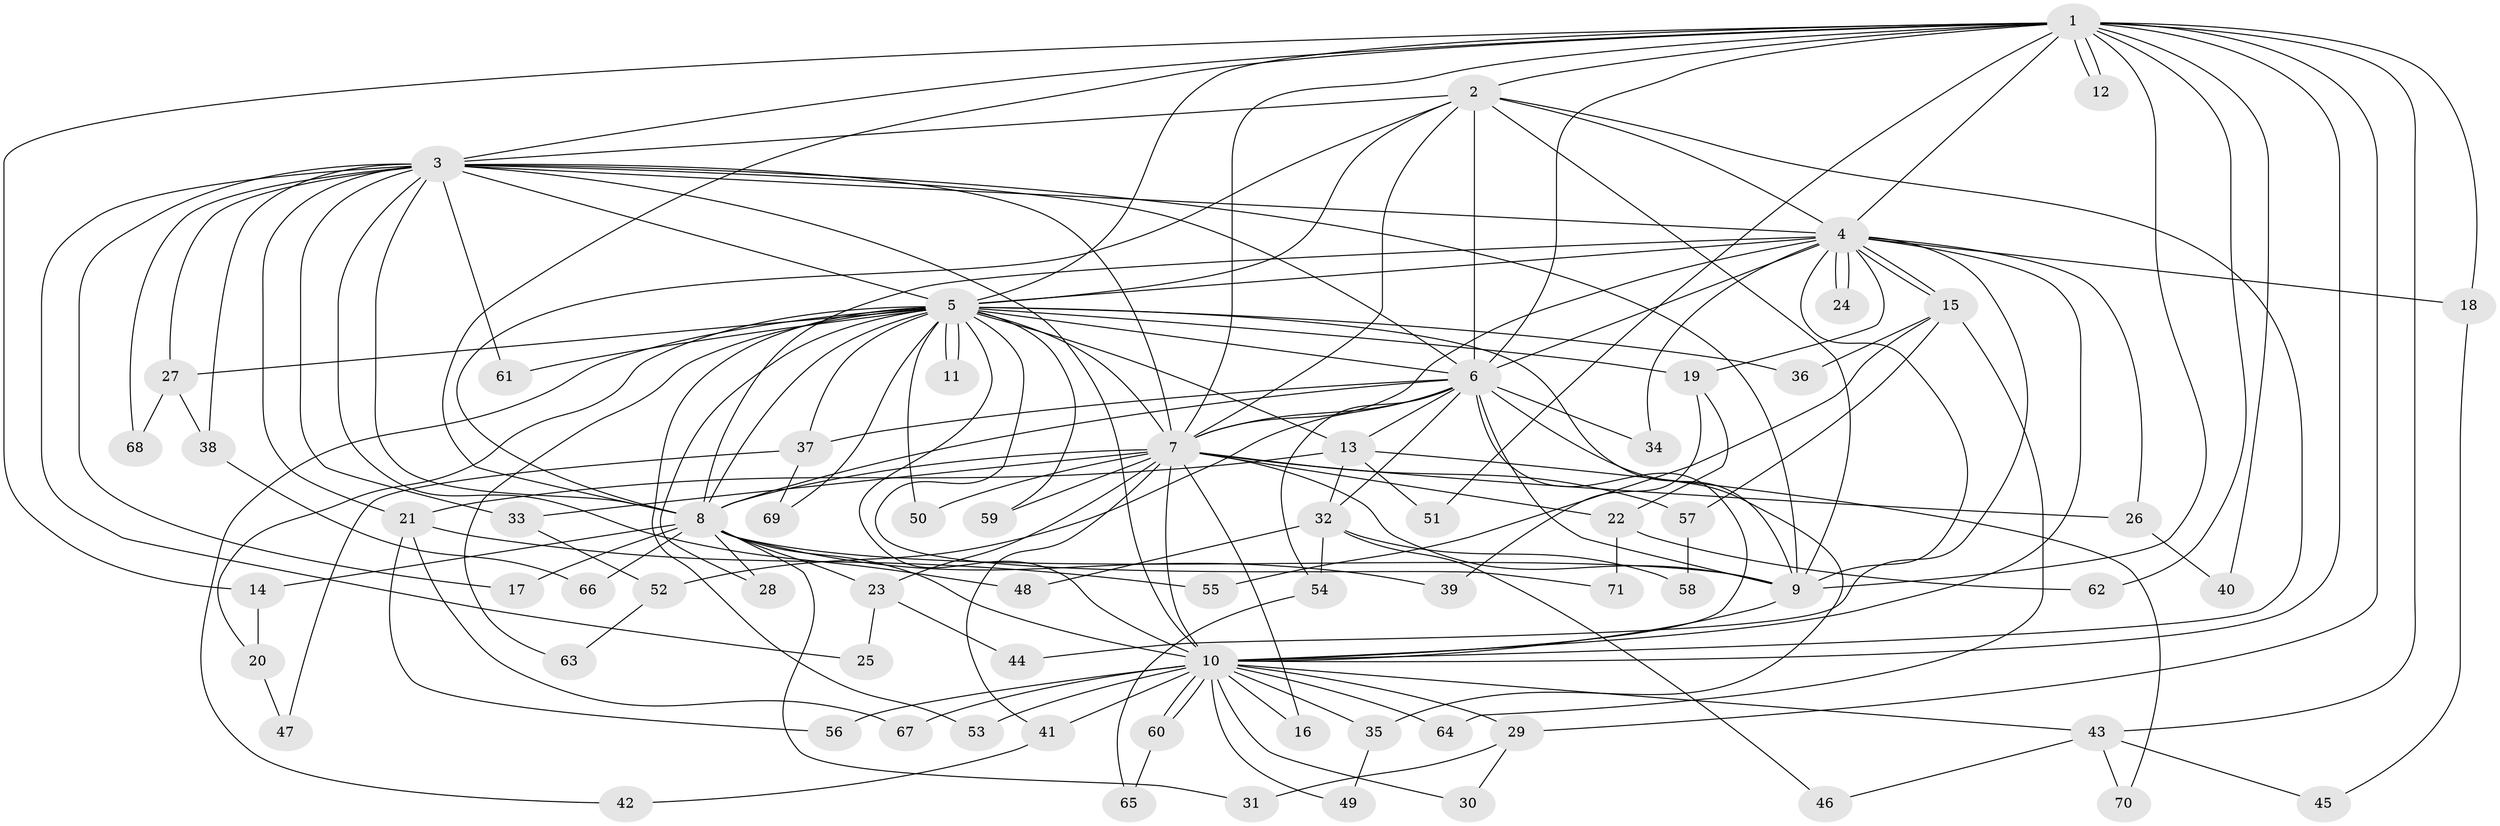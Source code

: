 // Generated by graph-tools (version 1.1) at 2025/34/03/09/25 02:34:52]
// undirected, 71 vertices, 167 edges
graph export_dot {
graph [start="1"]
  node [color=gray90,style=filled];
  1;
  2;
  3;
  4;
  5;
  6;
  7;
  8;
  9;
  10;
  11;
  12;
  13;
  14;
  15;
  16;
  17;
  18;
  19;
  20;
  21;
  22;
  23;
  24;
  25;
  26;
  27;
  28;
  29;
  30;
  31;
  32;
  33;
  34;
  35;
  36;
  37;
  38;
  39;
  40;
  41;
  42;
  43;
  44;
  45;
  46;
  47;
  48;
  49;
  50;
  51;
  52;
  53;
  54;
  55;
  56;
  57;
  58;
  59;
  60;
  61;
  62;
  63;
  64;
  65;
  66;
  67;
  68;
  69;
  70;
  71;
  1 -- 2;
  1 -- 3;
  1 -- 4;
  1 -- 5;
  1 -- 6;
  1 -- 7;
  1 -- 8;
  1 -- 9;
  1 -- 10;
  1 -- 12;
  1 -- 12;
  1 -- 14;
  1 -- 18;
  1 -- 29;
  1 -- 40;
  1 -- 43;
  1 -- 51;
  1 -- 62;
  2 -- 3;
  2 -- 4;
  2 -- 5;
  2 -- 6;
  2 -- 7;
  2 -- 8;
  2 -- 9;
  2 -- 10;
  3 -- 4;
  3 -- 5;
  3 -- 6;
  3 -- 7;
  3 -- 8;
  3 -- 9;
  3 -- 10;
  3 -- 17;
  3 -- 21;
  3 -- 25;
  3 -- 27;
  3 -- 33;
  3 -- 38;
  3 -- 48;
  3 -- 61;
  3 -- 68;
  4 -- 5;
  4 -- 6;
  4 -- 7;
  4 -- 8;
  4 -- 9;
  4 -- 10;
  4 -- 15;
  4 -- 15;
  4 -- 18;
  4 -- 19;
  4 -- 24;
  4 -- 24;
  4 -- 26;
  4 -- 34;
  4 -- 44;
  5 -- 6;
  5 -- 7;
  5 -- 8;
  5 -- 9;
  5 -- 10;
  5 -- 11;
  5 -- 11;
  5 -- 13;
  5 -- 19;
  5 -- 20;
  5 -- 27;
  5 -- 28;
  5 -- 36;
  5 -- 37;
  5 -- 42;
  5 -- 50;
  5 -- 53;
  5 -- 59;
  5 -- 61;
  5 -- 63;
  5 -- 69;
  5 -- 71;
  6 -- 7;
  6 -- 8;
  6 -- 9;
  6 -- 10;
  6 -- 13;
  6 -- 32;
  6 -- 34;
  6 -- 35;
  6 -- 37;
  6 -- 52;
  6 -- 54;
  7 -- 8;
  7 -- 9;
  7 -- 10;
  7 -- 16;
  7 -- 22;
  7 -- 23;
  7 -- 26;
  7 -- 33;
  7 -- 41;
  7 -- 50;
  7 -- 57;
  7 -- 59;
  8 -- 9;
  8 -- 10;
  8 -- 14;
  8 -- 17;
  8 -- 23;
  8 -- 28;
  8 -- 31;
  8 -- 39;
  8 -- 66;
  9 -- 10;
  10 -- 16;
  10 -- 29;
  10 -- 30;
  10 -- 35;
  10 -- 41;
  10 -- 43;
  10 -- 49;
  10 -- 53;
  10 -- 56;
  10 -- 60;
  10 -- 60;
  10 -- 64;
  10 -- 67;
  13 -- 21;
  13 -- 32;
  13 -- 51;
  13 -- 70;
  14 -- 20;
  15 -- 36;
  15 -- 55;
  15 -- 57;
  15 -- 64;
  18 -- 45;
  19 -- 22;
  19 -- 39;
  20 -- 47;
  21 -- 55;
  21 -- 56;
  21 -- 67;
  22 -- 62;
  22 -- 71;
  23 -- 25;
  23 -- 44;
  26 -- 40;
  27 -- 38;
  27 -- 68;
  29 -- 30;
  29 -- 31;
  32 -- 46;
  32 -- 48;
  32 -- 54;
  32 -- 58;
  33 -- 52;
  35 -- 49;
  37 -- 47;
  37 -- 69;
  38 -- 66;
  41 -- 42;
  43 -- 45;
  43 -- 46;
  43 -- 70;
  52 -- 63;
  54 -- 65;
  57 -- 58;
  60 -- 65;
}
